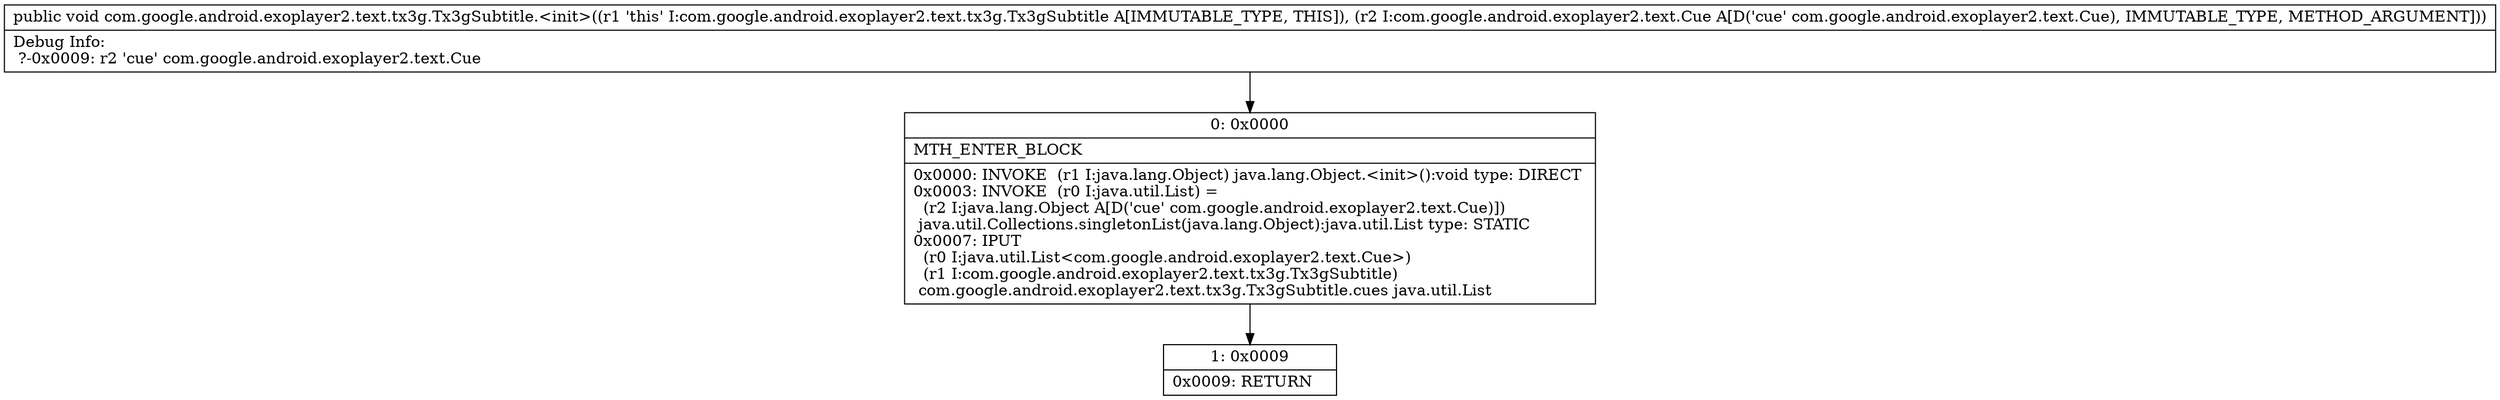 digraph "CFG forcom.google.android.exoplayer2.text.tx3g.Tx3gSubtitle.\<init\>(Lcom\/google\/android\/exoplayer2\/text\/Cue;)V" {
Node_0 [shape=record,label="{0\:\ 0x0000|MTH_ENTER_BLOCK\l|0x0000: INVOKE  (r1 I:java.lang.Object) java.lang.Object.\<init\>():void type: DIRECT \l0x0003: INVOKE  (r0 I:java.util.List) = \l  (r2 I:java.lang.Object A[D('cue' com.google.android.exoplayer2.text.Cue)])\l java.util.Collections.singletonList(java.lang.Object):java.util.List type: STATIC \l0x0007: IPUT  \l  (r0 I:java.util.List\<com.google.android.exoplayer2.text.Cue\>)\l  (r1 I:com.google.android.exoplayer2.text.tx3g.Tx3gSubtitle)\l com.google.android.exoplayer2.text.tx3g.Tx3gSubtitle.cues java.util.List \l}"];
Node_1 [shape=record,label="{1\:\ 0x0009|0x0009: RETURN   \l}"];
MethodNode[shape=record,label="{public void com.google.android.exoplayer2.text.tx3g.Tx3gSubtitle.\<init\>((r1 'this' I:com.google.android.exoplayer2.text.tx3g.Tx3gSubtitle A[IMMUTABLE_TYPE, THIS]), (r2 I:com.google.android.exoplayer2.text.Cue A[D('cue' com.google.android.exoplayer2.text.Cue), IMMUTABLE_TYPE, METHOD_ARGUMENT]))  | Debug Info:\l  ?\-0x0009: r2 'cue' com.google.android.exoplayer2.text.Cue\l}"];
MethodNode -> Node_0;
Node_0 -> Node_1;
}


